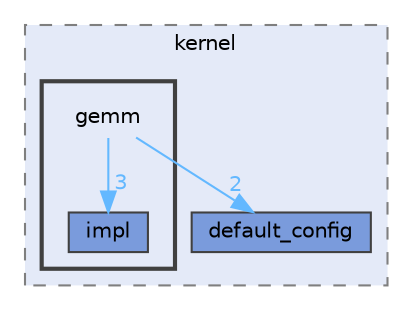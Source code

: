 digraph "include/kernel/gemm"
{
 // LATEX_PDF_SIZE
  bgcolor="transparent";
  edge [fontname=Helvetica,fontsize=10,labelfontname=Helvetica,labelfontsize=10];
  node [fontname=Helvetica,fontsize=10,shape=box,height=0.2,width=0.4];
  compound=true
  subgraph clusterdir_2ae24886e77657f82343b4b0154efdc1 {
    graph [ bgcolor="#e4eaf8", pencolor="grey50", label="kernel", fontname=Helvetica,fontsize=10 style="filled,dashed", URL="dir_2ae24886e77657f82343b4b0154efdc1.html",tooltip=""]
  dir_9166f032870aa3325641edf85c01ecba [label="default_config", fillcolor="#7a9bdc", color="grey25", style="filled", URL="dir_9166f032870aa3325641edf85c01ecba.html",tooltip=""];
  subgraph clusterdir_4f4af31cddd7a3f325e12f9dac348f44 {
    graph [ bgcolor="#e4eaf8", pencolor="grey25", label="", fontname=Helvetica,fontsize=10 style="filled,bold", URL="dir_4f4af31cddd7a3f325e12f9dac348f44.html",tooltip=""]
    dir_4f4af31cddd7a3f325e12f9dac348f44 [shape=plaintext, label="gemm"];
  dir_bc2b440969f8d4a827d947db5f8c461f [label="impl", fillcolor="#7a9bdc", color="grey25", style="filled", URL="dir_bc2b440969f8d4a827d947db5f8c461f.html",tooltip=""];
  }
  }
  dir_4f4af31cddd7a3f325e12f9dac348f44->dir_9166f032870aa3325641edf85c01ecba [headlabel="2", labeldistance=1.5 headhref="dir_000023_000015.html" color="steelblue1" fontcolor="steelblue1"];
  dir_4f4af31cddd7a3f325e12f9dac348f44->dir_bc2b440969f8d4a827d947db5f8c461f [headlabel="3", labeldistance=1.5 headhref="dir_000023_000031.html" color="steelblue1" fontcolor="steelblue1"];
}
